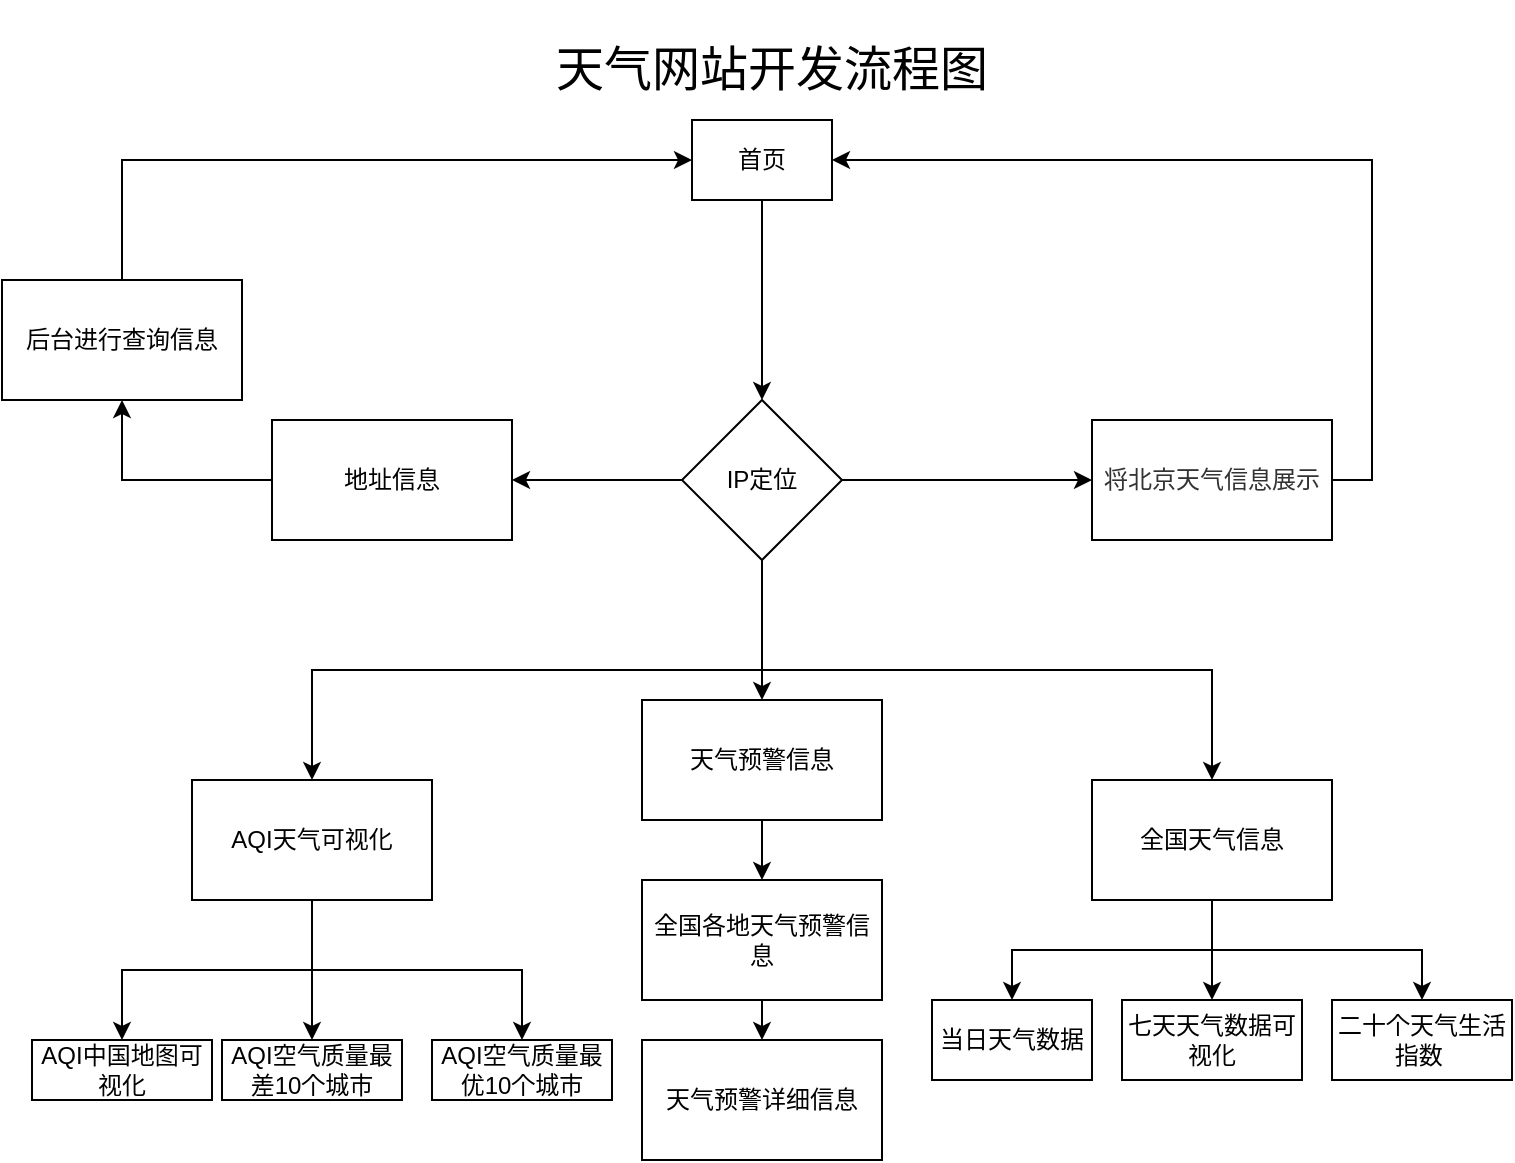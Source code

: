 <mxfile version="14.6.11" type="github"><diagram id="K3if5_XP6Gxu8-bFcKUU" name="Page-1"><mxGraphModel dx="905" dy="1800" grid="1" gridSize="10" guides="1" tooltips="1" connect="1" arrows="1" fold="1" page="1" pageScale="1" pageWidth="827" pageHeight="1169" math="0" shadow="0"><root><mxCell id="0"/><mxCell id="1" parent="0"/><mxCell id="Jn_xSeAASxIxrFzxwbmW-7" style="edgeStyle=orthogonalEdgeStyle;rounded=0;orthogonalLoop=1;jettySize=auto;html=1;exitX=0.5;exitY=1;exitDx=0;exitDy=0;" parent="1" source="Jn_xSeAASxIxrFzxwbmW-2" target="Jn_xSeAASxIxrFzxwbmW-5" edge="1"><mxGeometry relative="1" as="geometry"/></mxCell><mxCell id="Jn_xSeAASxIxrFzxwbmW-2" value="首页" style="rounded=0;whiteSpace=wrap;html=1;" parent="1" vertex="1"><mxGeometry x="360" y="-140" width="70" height="40" as="geometry"/></mxCell><mxCell id="Jn_xSeAASxIxrFzxwbmW-44" style="edgeStyle=orthogonalEdgeStyle;rounded=0;orthogonalLoop=1;jettySize=auto;html=1;entryX=0.5;entryY=1;entryDx=0;entryDy=0;" parent="1" source="Jn_xSeAASxIxrFzxwbmW-4" target="Jn_xSeAASxIxrFzxwbmW-43" edge="1"><mxGeometry relative="1" as="geometry"/></mxCell><mxCell id="Jn_xSeAASxIxrFzxwbmW-4" value="地址信息" style="rounded=0;whiteSpace=wrap;html=1;" parent="1" vertex="1"><mxGeometry x="150" y="10" width="120" height="60" as="geometry"/></mxCell><mxCell id="Jn_xSeAASxIxrFzxwbmW-6" style="edgeStyle=orthogonalEdgeStyle;rounded=0;orthogonalLoop=1;jettySize=auto;html=1;exitX=0;exitY=0.5;exitDx=0;exitDy=0;entryX=1;entryY=0.5;entryDx=0;entryDy=0;" parent="1" source="Jn_xSeAASxIxrFzxwbmW-5" target="Jn_xSeAASxIxrFzxwbmW-4" edge="1"><mxGeometry relative="1" as="geometry"/></mxCell><mxCell id="Jn_xSeAASxIxrFzxwbmW-10" style="edgeStyle=orthogonalEdgeStyle;rounded=0;orthogonalLoop=1;jettySize=auto;html=1;exitX=1;exitY=0.5;exitDx=0;exitDy=0;" parent="1" source="Jn_xSeAASxIxrFzxwbmW-5" target="Jn_xSeAASxIxrFzxwbmW-12" edge="1"><mxGeometry relative="1" as="geometry"><mxPoint x="675" y="50" as="targetPoint"/></mxGeometry></mxCell><mxCell id="Jn_xSeAASxIxrFzxwbmW-14" style="edgeStyle=orthogonalEdgeStyle;rounded=0;orthogonalLoop=1;jettySize=auto;html=1;exitX=0.5;exitY=1;exitDx=0;exitDy=0;entryX=0.5;entryY=0;entryDx=0;entryDy=0;" parent="1" source="Jn_xSeAASxIxrFzxwbmW-5" target="Jn_xSeAASxIxrFzxwbmW-13" edge="1"><mxGeometry relative="1" as="geometry"/></mxCell><mxCell id="Jn_xSeAASxIxrFzxwbmW-16" style="edgeStyle=orthogonalEdgeStyle;rounded=0;orthogonalLoop=1;jettySize=auto;html=1;exitX=0.5;exitY=1;exitDx=0;exitDy=0;" parent="1" source="Jn_xSeAASxIxrFzxwbmW-5" target="Jn_xSeAASxIxrFzxwbmW-15" edge="1"><mxGeometry relative="1" as="geometry"/></mxCell><mxCell id="Jn_xSeAASxIxrFzxwbmW-18" style="edgeStyle=orthogonalEdgeStyle;rounded=0;orthogonalLoop=1;jettySize=auto;html=1;exitX=0.5;exitY=1;exitDx=0;exitDy=0;" parent="1" source="Jn_xSeAASxIxrFzxwbmW-5" target="Jn_xSeAASxIxrFzxwbmW-17" edge="1"><mxGeometry relative="1" as="geometry"/></mxCell><mxCell id="Jn_xSeAASxIxrFzxwbmW-5" value="IP定位" style="rhombus;whiteSpace=wrap;html=1;" parent="1" vertex="1"><mxGeometry x="355" width="80" height="80" as="geometry"/></mxCell><mxCell id="Jn_xSeAASxIxrFzxwbmW-47" style="edgeStyle=orthogonalEdgeStyle;rounded=0;orthogonalLoop=1;jettySize=auto;html=1;exitX=1;exitY=0.5;exitDx=0;exitDy=0;entryX=1;entryY=0.5;entryDx=0;entryDy=0;" parent="1" source="Jn_xSeAASxIxrFzxwbmW-12" target="Jn_xSeAASxIxrFzxwbmW-2" edge="1"><mxGeometry relative="1" as="geometry"/></mxCell><mxCell id="Jn_xSeAASxIxrFzxwbmW-12" value="&lt;span style=&quot;color: rgb(51 , 51 , 51)&quot;&gt;将北京天气信息展示&lt;/span&gt;" style="rounded=0;whiteSpace=wrap;html=1;" parent="1" vertex="1"><mxGeometry x="560" y="10" width="120" height="60" as="geometry"/></mxCell><mxCell id="Jn_xSeAASxIxrFzxwbmW-24" style="edgeStyle=orthogonalEdgeStyle;rounded=0;orthogonalLoop=1;jettySize=auto;html=1;exitX=0.5;exitY=1;exitDx=0;exitDy=0;entryX=0.5;entryY=0;entryDx=0;entryDy=0;" parent="1" source="Jn_xSeAASxIxrFzxwbmW-13" target="Jn_xSeAASxIxrFzxwbmW-21" edge="1"><mxGeometry relative="1" as="geometry"/></mxCell><mxCell id="Jn_xSeAASxIxrFzxwbmW-25" style="edgeStyle=orthogonalEdgeStyle;rounded=0;orthogonalLoop=1;jettySize=auto;html=1;exitX=0.5;exitY=1;exitDx=0;exitDy=0;entryX=0.5;entryY=0;entryDx=0;entryDy=0;" parent="1" source="Jn_xSeAASxIxrFzxwbmW-13" target="Jn_xSeAASxIxrFzxwbmW-19" edge="1"><mxGeometry relative="1" as="geometry"/></mxCell><mxCell id="Jn_xSeAASxIxrFzxwbmW-27" style="edgeStyle=orthogonalEdgeStyle;rounded=0;orthogonalLoop=1;jettySize=auto;html=1;exitX=0.5;exitY=1;exitDx=0;exitDy=0;" parent="1" source="Jn_xSeAASxIxrFzxwbmW-13" target="Jn_xSeAASxIxrFzxwbmW-26" edge="1"><mxGeometry relative="1" as="geometry"/></mxCell><mxCell id="Jn_xSeAASxIxrFzxwbmW-13" value="AQI天气可视化" style="rounded=0;whiteSpace=wrap;html=1;" parent="1" vertex="1"><mxGeometry x="110" y="190" width="120" height="60" as="geometry"/></mxCell><mxCell id="Jn_xSeAASxIxrFzxwbmW-31" style="edgeStyle=orthogonalEdgeStyle;rounded=0;orthogonalLoop=1;jettySize=auto;html=1;entryX=0.5;entryY=0;entryDx=0;entryDy=0;" parent="1" source="Jn_xSeAASxIxrFzxwbmW-15" target="Jn_xSeAASxIxrFzxwbmW-29" edge="1"><mxGeometry relative="1" as="geometry"/></mxCell><mxCell id="Jn_xSeAASxIxrFzxwbmW-15" value="天气预警信息" style="rounded=0;whiteSpace=wrap;html=1;" parent="1" vertex="1"><mxGeometry x="335" y="150" width="120" height="60" as="geometry"/></mxCell><mxCell id="Jn_xSeAASxIxrFzxwbmW-39" style="edgeStyle=orthogonalEdgeStyle;rounded=0;orthogonalLoop=1;jettySize=auto;html=1;" parent="1" source="Jn_xSeAASxIxrFzxwbmW-17" target="Jn_xSeAASxIxrFzxwbmW-37" edge="1"><mxGeometry relative="1" as="geometry"/></mxCell><mxCell id="Jn_xSeAASxIxrFzxwbmW-40" style="edgeStyle=orthogonalEdgeStyle;rounded=0;orthogonalLoop=1;jettySize=auto;html=1;" parent="1" source="Jn_xSeAASxIxrFzxwbmW-17" target="Jn_xSeAASxIxrFzxwbmW-34" edge="1"><mxGeometry relative="1" as="geometry"/></mxCell><mxCell id="Jn_xSeAASxIxrFzxwbmW-41" style="edgeStyle=orthogonalEdgeStyle;rounded=0;orthogonalLoop=1;jettySize=auto;html=1;exitX=0.5;exitY=1;exitDx=0;exitDy=0;" parent="1" source="Jn_xSeAASxIxrFzxwbmW-17" target="Jn_xSeAASxIxrFzxwbmW-38" edge="1"><mxGeometry relative="1" as="geometry"/></mxCell><mxCell id="Jn_xSeAASxIxrFzxwbmW-17" value="全国天气信息" style="rounded=0;whiteSpace=wrap;html=1;" parent="1" vertex="1"><mxGeometry x="560" y="190" width="120" height="60" as="geometry"/></mxCell><mxCell id="Jn_xSeAASxIxrFzxwbmW-19" value="AQI中国地图可视化" style="rounded=0;whiteSpace=wrap;html=1;" parent="1" vertex="1"><mxGeometry x="30" y="320" width="90" height="30" as="geometry"/></mxCell><mxCell id="Jn_xSeAASxIxrFzxwbmW-21" value="AQI空气质量最差10个城市" style="rounded=0;whiteSpace=wrap;html=1;" parent="1" vertex="1"><mxGeometry x="125" y="320" width="90" height="30" as="geometry"/></mxCell><mxCell id="Jn_xSeAASxIxrFzxwbmW-26" value="AQI空气质量最优10个城市" style="rounded=0;whiteSpace=wrap;html=1;" parent="1" vertex="1"><mxGeometry x="230" y="320" width="90" height="30" as="geometry"/></mxCell><mxCell id="Jn_xSeAASxIxrFzxwbmW-33" style="edgeStyle=orthogonalEdgeStyle;rounded=0;orthogonalLoop=1;jettySize=auto;html=1;exitX=0.5;exitY=1;exitDx=0;exitDy=0;entryX=0.5;entryY=0;entryDx=0;entryDy=0;" parent="1" source="Jn_xSeAASxIxrFzxwbmW-29" target="Jn_xSeAASxIxrFzxwbmW-32" edge="1"><mxGeometry relative="1" as="geometry"/></mxCell><mxCell id="Jn_xSeAASxIxrFzxwbmW-29" value="全国各地天气预警信息" style="rounded=0;whiteSpace=wrap;html=1;" parent="1" vertex="1"><mxGeometry x="335" y="240" width="120" height="60" as="geometry"/></mxCell><mxCell id="Jn_xSeAASxIxrFzxwbmW-32" value="天气预警详细信息" style="rounded=0;whiteSpace=wrap;html=1;" parent="1" vertex="1"><mxGeometry x="335" y="320" width="120" height="60" as="geometry"/></mxCell><mxCell id="Jn_xSeAASxIxrFzxwbmW-34" value="当日天气数据" style="rounded=0;whiteSpace=wrap;html=1;" parent="1" vertex="1"><mxGeometry x="480" y="300" width="80" height="40" as="geometry"/></mxCell><mxCell id="Jn_xSeAASxIxrFzxwbmW-37" value="七天天气数据可视化" style="rounded=0;whiteSpace=wrap;html=1;" parent="1" vertex="1"><mxGeometry x="575" y="300" width="90" height="40" as="geometry"/></mxCell><mxCell id="Jn_xSeAASxIxrFzxwbmW-38" value="二十个天气生活指数&amp;nbsp;" style="rounded=0;whiteSpace=wrap;html=1;" parent="1" vertex="1"><mxGeometry x="680" y="300" width="90" height="40" as="geometry"/></mxCell><mxCell id="Jn_xSeAASxIxrFzxwbmW-45" style="edgeStyle=orthogonalEdgeStyle;rounded=0;orthogonalLoop=1;jettySize=auto;html=1;entryX=0;entryY=0.5;entryDx=0;entryDy=0;exitX=0.5;exitY=0;exitDx=0;exitDy=0;" parent="1" source="Jn_xSeAASxIxrFzxwbmW-43" target="Jn_xSeAASxIxrFzxwbmW-2" edge="1"><mxGeometry relative="1" as="geometry"/></mxCell><mxCell id="Jn_xSeAASxIxrFzxwbmW-43" value="后台进行查询信息" style="rounded=0;whiteSpace=wrap;html=1;" parent="1" vertex="1"><mxGeometry x="15" y="-60" width="120" height="60" as="geometry"/></mxCell><mxCell id="Jn_xSeAASxIxrFzxwbmW-48" value="&lt;font style=&quot;font-size: 24px&quot;&gt;天气网站开发流程图&lt;/font&gt;" style="text;html=1;strokeColor=none;fillColor=none;align=center;verticalAlign=middle;whiteSpace=wrap;rounded=0;" parent="1" vertex="1"><mxGeometry x="290" y="-200" width="220" height="70" as="geometry"/></mxCell></root></mxGraphModel></diagram></mxfile>